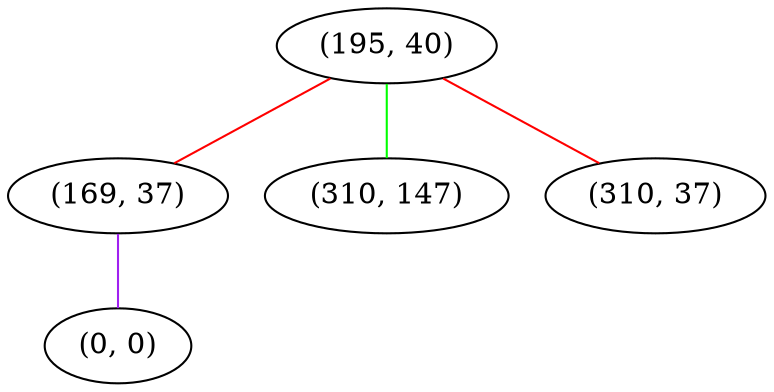 graph "" {
"(195, 40)";
"(169, 37)";
"(310, 147)";
"(310, 37)";
"(0, 0)";
"(195, 40)" -- "(310, 147)"  [color=green, key=0, weight=2];
"(195, 40)" -- "(169, 37)"  [color=red, key=0, weight=1];
"(195, 40)" -- "(310, 37)"  [color=red, key=0, weight=1];
"(169, 37)" -- "(0, 0)"  [color=purple, key=0, weight=4];
}
